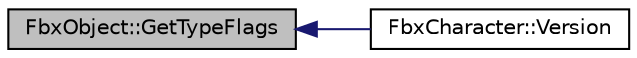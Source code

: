 digraph "FbxObject::GetTypeFlags"
{
  edge [fontname="Helvetica",fontsize="10",labelfontname="Helvetica",labelfontsize="10"];
  node [fontname="Helvetica",fontsize="10",shape=record];
  rankdir="LR";
  Node277 [label="FbxObject::GetTypeFlags",height=0.2,width=0.4,color="black", fillcolor="grey75", style="filled", fontcolor="black"];
  Node277 -> Node278 [dir="back",color="midnightblue",fontsize="10",style="solid",fontname="Helvetica"];
  Node278 [label="FbxCharacter::Version",height=0.2,width=0.4,color="black", fillcolor="white", style="filled",URL="$class_fbx_character.html#ac043c84d80802eb45a29745d20fbd2a0"];
}
